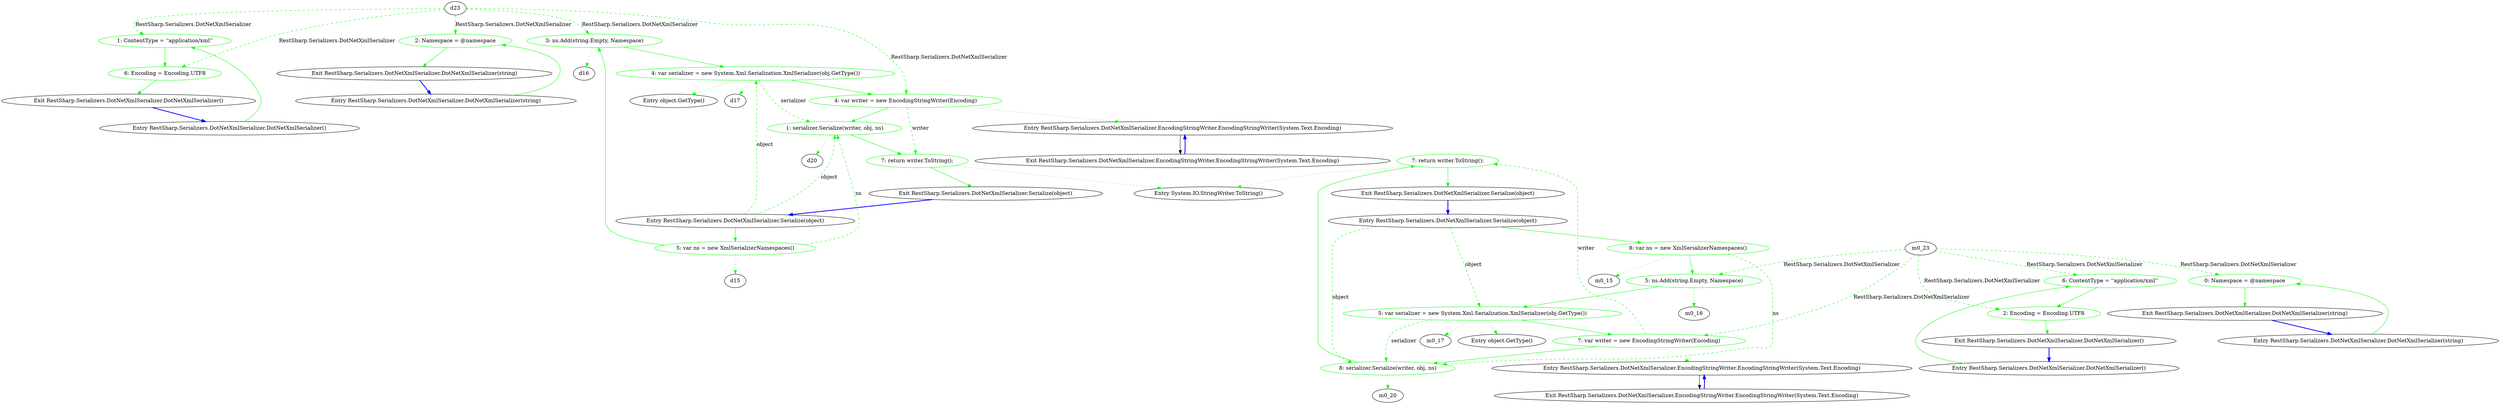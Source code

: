 digraph  {
d1 [cluster="RestSharp.Serializers.DotNetXmlSerializer.DotNetXmlSerializer()", color=green, community=0, label="1: ContentType = ''application/xml''", span="16-16"];
d2 [cluster="RestSharp.Serializers.DotNetXmlSerializer.DotNetXmlSerializer()", color=green, community=0, label="6: Encoding = Encoding.UTF8", span="17-17"];
d0 [cluster="RestSharp.Serializers.DotNetXmlSerializer.DotNetXmlSerializer()", label="Entry RestSharp.Serializers.DotNetXmlSerializer.DotNetXmlSerializer()", span="14-14"];
d3 [cluster="RestSharp.Serializers.DotNetXmlSerializer.DotNetXmlSerializer()", label="Exit RestSharp.Serializers.DotNetXmlSerializer.DotNetXmlSerializer()", span="14-14"];
d5 [cluster="RestSharp.Serializers.DotNetXmlSerializer.DotNetXmlSerializer(string)", color=green, community=0, label="2: Namespace = @namespace", span="28-28"];
d6 [cluster="RestSharp.Serializers.DotNetXmlSerializer.DotNetXmlSerializer(string)", label="Exit RestSharp.Serializers.DotNetXmlSerializer.DotNetXmlSerializer(string)", span="25-25"];
d4 [cluster="RestSharp.Serializers.DotNetXmlSerializer.DotNetXmlSerializer(string)", label="Entry RestSharp.Serializers.DotNetXmlSerializer.DotNetXmlSerializer(string)", span="25-25"];
d8 [cluster="RestSharp.Serializers.DotNetXmlSerializer.Serialize(object)", color=green, community=0, label="5: var ns = new XmlSerializerNamespaces()", span="43-43"];
d9 [cluster="RestSharp.Serializers.DotNetXmlSerializer.Serialize(object)", color=green, community=0, label="3: ns.Add(string.Empty, Namespace)", span="45-45"];
d12 [cluster="RestSharp.Serializers.DotNetXmlSerializer.Serialize(object)", color=green, community=0, label="1: serializer.Serialize(writer, obj, ns)", span="50-50"];
d7 [cluster="RestSharp.Serializers.DotNetXmlSerializer.Serialize(object)", label="Entry RestSharp.Serializers.DotNetXmlSerializer.Serialize(object)", span="41-41"];
d10 [cluster="RestSharp.Serializers.DotNetXmlSerializer.Serialize(object)", color=green, community=0, label="4: var serializer = new System.Xml.Serialization.XmlSerializer(obj.GetType())", span="47-47"];
d13 [cluster="RestSharp.Serializers.DotNetXmlSerializer.Serialize(object)", color=green, community=0, label="7: return writer.ToString();", span="52-52"];
d11 [cluster="RestSharp.Serializers.DotNetXmlSerializer.Serialize(object)", color=green, community=0, label="4: var writer = new EncodingStringWriter(Encoding)", span="48-48"];
d18 [cluster="object.GetType()", label="Entry object.GetType()", span="0-0"];
d19 [cluster="RestSharp.Serializers.DotNetXmlSerializer.EncodingStringWriter.EncodingStringWriter(System.Text.Encoding)", label="Entry RestSharp.Serializers.DotNetXmlSerializer.EncodingStringWriter.EncodingStringWriter(System.Text.Encoding)", span="78-78"];
d14 [cluster="RestSharp.Serializers.DotNetXmlSerializer.Serialize(object)", label="Exit RestSharp.Serializers.DotNetXmlSerializer.Serialize(object)", span="41-41"];
d21 [cluster="System.IO.StringWriter.ToString()", label="Entry System.IO.StringWriter.ToString()", span="0-0"];
d22 [cluster="RestSharp.Serializers.DotNetXmlSerializer.EncodingStringWriter.EncodingStringWriter(System.Text.Encoding)", label="Exit RestSharp.Serializers.DotNetXmlSerializer.EncodingStringWriter.EncodingStringWriter(System.Text.Encoding)", span="78-78"];
m0_0 [cluster="RestSharp.Serializers.DotNetXmlSerializer.DotNetXmlSerializer()", file=merged, label="Entry RestSharp.Serializers.DotNetXmlSerializer.DotNetXmlSerializer()", span="14-14"];
m0_1 [cluster="RestSharp.Serializers.DotNetXmlSerializer.DotNetXmlSerializer()", color=green, community=0, file=merged, label="6: ContentType = ''application/xml''", span="16-16"];
m0_2 [cluster="RestSharp.Serializers.DotNetXmlSerializer.DotNetXmlSerializer()", color=green, community=0, file=merged, label="2: Encoding = Encoding.UTF8", span="17-17"];
m0_3 [cluster="RestSharp.Serializers.DotNetXmlSerializer.DotNetXmlSerializer()", file=merged, label="Exit RestSharp.Serializers.DotNetXmlSerializer.DotNetXmlSerializer()", span="14-14"];
m0_18 [cluster="object.GetType()", file=merged, label="Entry object.GetType()", span="0-0"];
m0_7 [cluster="RestSharp.Serializers.DotNetXmlSerializer.Serialize(object)", file=merged, label="Entry RestSharp.Serializers.DotNetXmlSerializer.Serialize(object)", span="41-41"];
m0_8 [cluster="RestSharp.Serializers.DotNetXmlSerializer.Serialize(object)", color=green, community=0, file=merged, label="8: var ns = new XmlSerializerNamespaces()", span="43-43"];
m0_9 [cluster="RestSharp.Serializers.DotNetXmlSerializer.Serialize(object)", color=green, community=0, file=merged, label="5: ns.Add(string.Empty, Namespace)", span="45-45"];
m0_12 [cluster="RestSharp.Serializers.DotNetXmlSerializer.Serialize(object)", color=green, community=0, file=merged, label="8: serializer.Serialize(writer, obj, ns)", span="50-50"];
m0_10 [cluster="RestSharp.Serializers.DotNetXmlSerializer.Serialize(object)", color=green, community=0, file=merged, label="5: var serializer = new System.Xml.Serialization.XmlSerializer(obj.GetType())", span="47-47"];
m0_13 [cluster="RestSharp.Serializers.DotNetXmlSerializer.Serialize(object)", color=green, community=0, file=merged, label="7: return writer.ToString();", span="52-52"];
m0_11 [cluster="RestSharp.Serializers.DotNetXmlSerializer.Serialize(object)", color=green, community=0, file=merged, label="7: var writer = new EncodingStringWriter(Encoding)", span="48-48"];
m0_14 [cluster="RestSharp.Serializers.DotNetXmlSerializer.Serialize(object)", file=merged, label="Exit RestSharp.Serializers.DotNetXmlSerializer.Serialize(object)", span="41-41"];
m0_4 [cluster="RestSharp.Serializers.DotNetXmlSerializer.DotNetXmlSerializer(string)", file=merged, label="Entry RestSharp.Serializers.DotNetXmlSerializer.DotNetXmlSerializer(string)", span="25-25"];
m0_5 [cluster="RestSharp.Serializers.DotNetXmlSerializer.DotNetXmlSerializer(string)", color=green, community=0, file=merged, label="0: Namespace = @namespace", span="28-28"];
m0_6 [cluster="RestSharp.Serializers.DotNetXmlSerializer.DotNetXmlSerializer(string)", file=merged, label="Exit RestSharp.Serializers.DotNetXmlSerializer.DotNetXmlSerializer(string)", span="25-25"];
m0_19 [cluster="RestSharp.Serializers.DotNetXmlSerializer.EncodingStringWriter.EncodingStringWriter(System.Text.Encoding)", file=merged, label="Entry RestSharp.Serializers.DotNetXmlSerializer.EncodingStringWriter.EncodingStringWriter(System.Text.Encoding)", span="78-78"];
m0_22 [cluster="RestSharp.Serializers.DotNetXmlSerializer.EncodingStringWriter.EncodingStringWriter(System.Text.Encoding)", file=merged, label="Exit RestSharp.Serializers.DotNetXmlSerializer.EncodingStringWriter.EncodingStringWriter(System.Text.Encoding)", span="78-78"];
d15;
d16;
d20;
d17;
m0_15;
m0_16;
m0_20;
m0_17;
d23;
m0_23;
d1 -> d2  [color=green, key=0, style=solid];
d2 -> d3  [color=green, key=0, style=solid];
d0 -> d1  [color=green, key=0, style=solid];
d3 -> d0  [color=blue, key=0, style=bold];
d5 -> d6  [color=green, key=0, style=solid];
d6 -> d4  [color=blue, key=0, style=bold];
d4 -> d5  [color=green, key=0, style=solid];
d8 -> d15  [color=green, key=2, style=dotted];
d8 -> d9  [color=green, key=0, style=solid];
d8 -> d12  [color=green, key=1, label=ns, style=dashed];
d9 -> d10  [color=green, key=0, style=solid];
d9 -> d16  [color=green, key=2, style=dotted];
d12 -> d20  [color=green, key=2, style=dotted];
d12 -> d13  [color=green, key=0, style=solid];
d7 -> d8  [color=green, key=0, style=solid];
d7 -> d12  [color=green, key=1, label=object, style=dashed];
d7 -> d10  [color=green, key=1, label=object, style=dashed];
d10 -> d12  [color=green, key=1, label=serializer, style=dashed];
d10 -> d11  [color=green, key=0, style=solid];
d10 -> d17  [color=green, key=2, style=dotted];
d10 -> d18  [color=green, key=2, style=dotted];
d13 -> d14  [color=green, key=0, style=solid];
d13 -> d21  [color=green, key=2, style=dotted];
d11 -> d12  [color=green, key=0, style=solid];
d11 -> d13  [color=green, key=1, label=writer, style=dashed];
d11 -> d19  [color=green, key=2, style=dotted];
d19 -> d22  [key=0, style=solid];
d14 -> d7  [color=blue, key=0, style=bold];
d22 -> d19  [color=blue, key=0, style=bold];
m0_0 -> m0_1  [color=green, key=0, style=solid];
m0_1 -> m0_2  [color=green, key=0, style=solid];
m0_2 -> m0_3  [color=green, key=0, style=solid];
m0_3 -> m0_0  [color=blue, key=0, style=bold];
m0_7 -> m0_8  [color=green, key=0, style=solid];
m0_7 -> m0_12  [color=green, key=1, label=object, style=dashed];
m0_7 -> m0_10  [color=green, key=1, label=object, style=dashed];
m0_8 -> m0_15  [color=green, key=2, style=dotted];
m0_8 -> m0_9  [color=green, key=0, style=solid];
m0_8 -> m0_12  [color=green, key=1, label=ns, style=dashed];
m0_9 -> m0_10  [color=green, key=0, style=solid];
m0_9 -> m0_16  [color=green, key=2, style=dotted];
m0_12 -> m0_20  [color=green, key=2, style=dotted];
m0_12 -> m0_13  [color=green, key=0, style=solid];
m0_10 -> m0_12  [color=green, key=1, label=serializer, style=dashed];
m0_10 -> m0_11  [color=green, key=0, style=solid];
m0_10 -> m0_17  [color=green, key=2, style=dotted];
m0_10 -> m0_18  [color=green, key=2, style=dotted];
m0_13 -> m0_14  [color=green, key=0, style=solid];
m0_13 -> d21  [color=green, key=2, style=dotted];
m0_11 -> m0_12  [color=green, key=0, style=solid];
m0_11 -> m0_13  [color=green, key=1, label=writer, style=dashed];
m0_11 -> m0_19  [color=green, key=2, style=dotted];
m0_14 -> m0_7  [color=blue, key=0, style=bold];
m0_4 -> m0_5  [color=green, key=0, style=solid];
m0_5 -> m0_6  [color=green, key=0, style=solid];
m0_6 -> m0_4  [color=blue, key=0, style=bold];
m0_19 -> m0_22  [key=0, style=solid];
m0_22 -> m0_19  [color=blue, key=0, style=bold];
d23 -> d1  [color=green, key=1, label="RestSharp.Serializers.DotNetXmlSerializer", style=dashed];
d23 -> d2  [color=green, key=1, label="RestSharp.Serializers.DotNetXmlSerializer", style=dashed];
d23 -> d5  [color=green, key=1, label="RestSharp.Serializers.DotNetXmlSerializer", style=dashed];
d23 -> d9  [color=green, key=1, label="RestSharp.Serializers.DotNetXmlSerializer", style=dashed];
d23 -> d11  [color=green, key=1, label="RestSharp.Serializers.DotNetXmlSerializer", style=dashed];
m0_23 -> m0_1  [color=green, key=1, label="RestSharp.Serializers.DotNetXmlSerializer", style=dashed];
m0_23 -> m0_2  [color=green, key=1, label="RestSharp.Serializers.DotNetXmlSerializer", style=dashed];
m0_23 -> m0_5  [color=green, key=1, label="RestSharp.Serializers.DotNetXmlSerializer", style=dashed];
m0_23 -> m0_9  [color=green, key=1, label="RestSharp.Serializers.DotNetXmlSerializer", style=dashed];
m0_23 -> m0_11  [color=green, key=1, label="RestSharp.Serializers.DotNetXmlSerializer", style=dashed];
}
